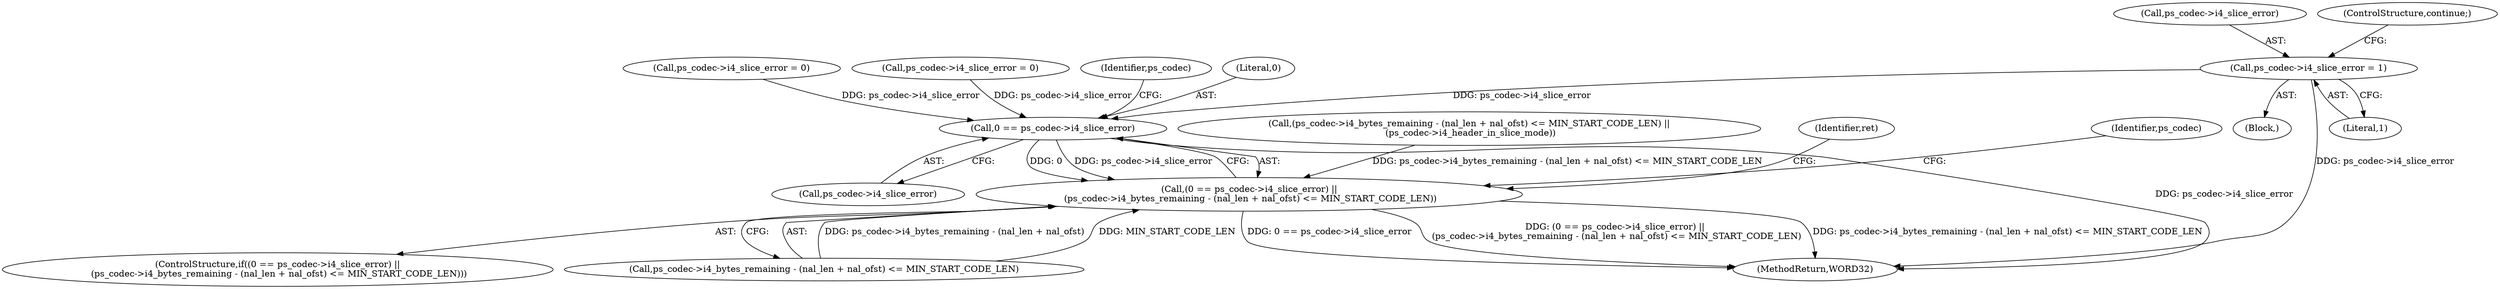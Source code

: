 digraph "0_Android_87fb7909c49e6a4510ba86ace1ffc83459c7e1b9@pointer" {
"1001079" [label="(Call,ps_codec->i4_slice_error = 1)"];
"1001122" [label="(Call,0 == ps_codec->i4_slice_error)"];
"1001121" [label="(Call,(0 == ps_codec->i4_slice_error) ||\n (ps_codec->i4_bytes_remaining - (nal_len + nal_ofst) <= MIN_START_CODE_LEN))"];
"1001903" [label="(MethodReturn,WORD32)"];
"1000853" [label="(Call,ps_codec->i4_slice_error = 0)"];
"1001021" [label="(Block,)"];
"1001127" [label="(Call,ps_codec->i4_bytes_remaining - (nal_len + nal_ofst) <= MIN_START_CODE_LEN)"];
"1001008" [label="(Call,(ps_codec->i4_bytes_remaining - (nal_len + nal_ofst) <= MIN_START_CODE_LEN) ||\n (ps_codec->i4_header_in_slice_mode))"];
"1001139" [label="(Identifier,ps_codec)"];
"1001120" [label="(ControlStructure,if((0 == ps_codec->i4_slice_error) ||\n (ps_codec->i4_bytes_remaining - (nal_len + nal_ofst) <= MIN_START_CODE_LEN)))"];
"1001079" [label="(Call,ps_codec->i4_slice_error = 1)"];
"1001121" [label="(Call,(0 == ps_codec->i4_slice_error) ||\n (ps_codec->i4_bytes_remaining - (nal_len + nal_ofst) <= MIN_START_CODE_LEN))"];
"1001083" [label="(Literal,1)"];
"1001080" [label="(Call,ps_codec->i4_slice_error)"];
"1001153" [label="(Identifier,ret)"];
"1000775" [label="(Call,ps_codec->i4_slice_error = 0)"];
"1001084" [label="(ControlStructure,continue;)"];
"1001130" [label="(Identifier,ps_codec)"];
"1001122" [label="(Call,0 == ps_codec->i4_slice_error)"];
"1001124" [label="(Call,ps_codec->i4_slice_error)"];
"1001123" [label="(Literal,0)"];
"1001079" -> "1001021"  [label="AST: "];
"1001079" -> "1001083"  [label="CFG: "];
"1001080" -> "1001079"  [label="AST: "];
"1001083" -> "1001079"  [label="AST: "];
"1001084" -> "1001079"  [label="CFG: "];
"1001079" -> "1001903"  [label="DDG: ps_codec->i4_slice_error"];
"1001079" -> "1001122"  [label="DDG: ps_codec->i4_slice_error"];
"1001122" -> "1001121"  [label="AST: "];
"1001122" -> "1001124"  [label="CFG: "];
"1001123" -> "1001122"  [label="AST: "];
"1001124" -> "1001122"  [label="AST: "];
"1001130" -> "1001122"  [label="CFG: "];
"1001121" -> "1001122"  [label="CFG: "];
"1001122" -> "1001903"  [label="DDG: ps_codec->i4_slice_error"];
"1001122" -> "1001121"  [label="DDG: 0"];
"1001122" -> "1001121"  [label="DDG: ps_codec->i4_slice_error"];
"1000775" -> "1001122"  [label="DDG: ps_codec->i4_slice_error"];
"1000853" -> "1001122"  [label="DDG: ps_codec->i4_slice_error"];
"1001121" -> "1001120"  [label="AST: "];
"1001121" -> "1001127"  [label="CFG: "];
"1001127" -> "1001121"  [label="AST: "];
"1001139" -> "1001121"  [label="CFG: "];
"1001153" -> "1001121"  [label="CFG: "];
"1001121" -> "1001903"  [label="DDG: (0 == ps_codec->i4_slice_error) ||\n (ps_codec->i4_bytes_remaining - (nal_len + nal_ofst) <= MIN_START_CODE_LEN)"];
"1001121" -> "1001903"  [label="DDG: ps_codec->i4_bytes_remaining - (nal_len + nal_ofst) <= MIN_START_CODE_LEN"];
"1001121" -> "1001903"  [label="DDG: 0 == ps_codec->i4_slice_error"];
"1001127" -> "1001121"  [label="DDG: ps_codec->i4_bytes_remaining - (nal_len + nal_ofst)"];
"1001127" -> "1001121"  [label="DDG: MIN_START_CODE_LEN"];
"1001008" -> "1001121"  [label="DDG: ps_codec->i4_bytes_remaining - (nal_len + nal_ofst) <= MIN_START_CODE_LEN"];
}
